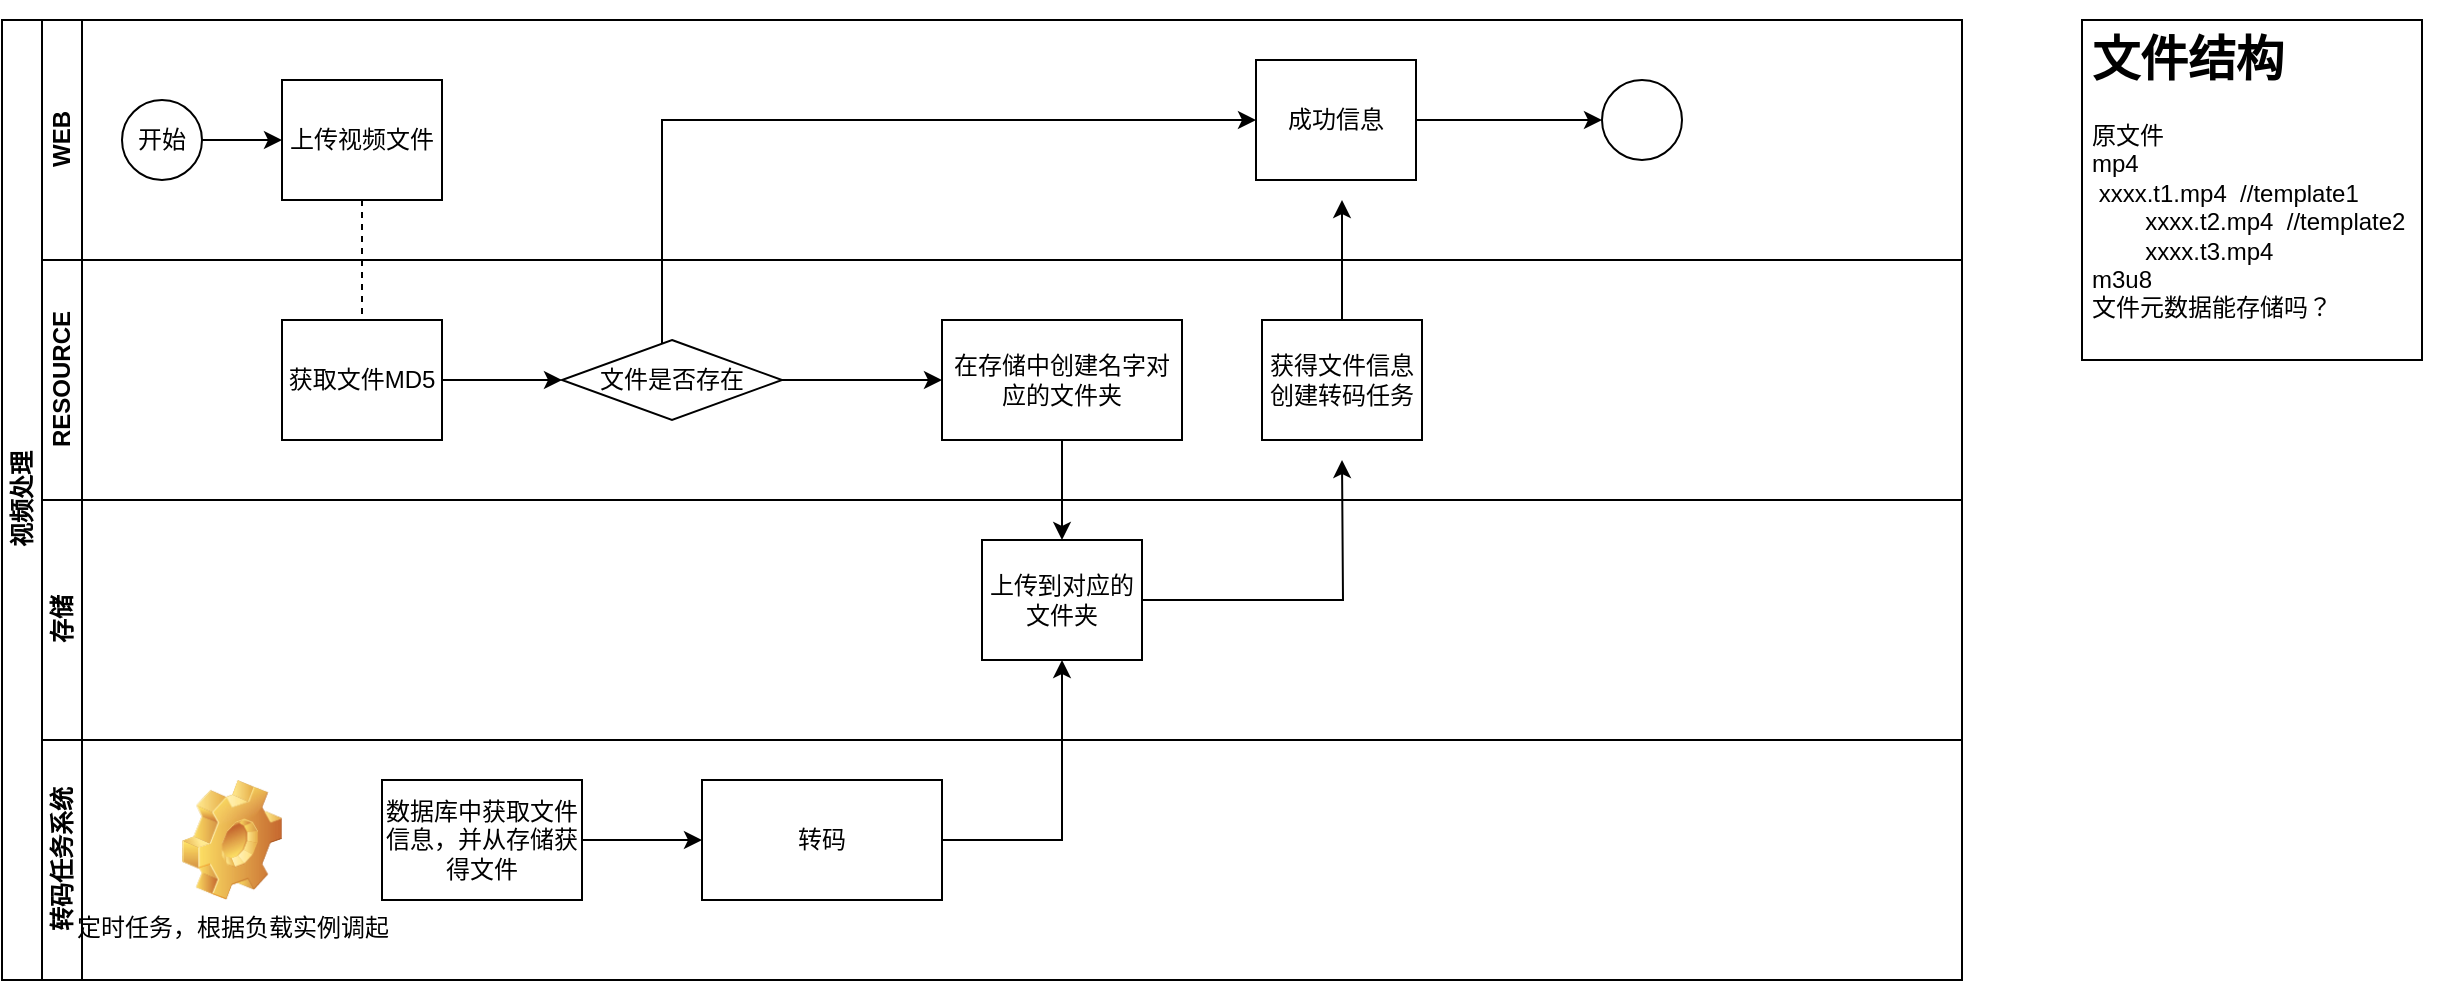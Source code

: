 <mxfile version="21.0.6" type="github">
  <diagram id="prtHgNgQTEPvFCAcTncT" name="Page-1">
    <mxGraphModel dx="1434" dy="796" grid="1" gridSize="10" guides="1" tooltips="1" connect="1" arrows="1" fold="1" page="1" pageScale="1" pageWidth="827" pageHeight="1169" math="0" shadow="0">
      <root>
        <mxCell id="0" />
        <mxCell id="1" parent="0" />
        <mxCell id="dNxyNK7c78bLwvsdeMH5-19" value="视频处理" style="swimlane;html=1;childLayout=stackLayout;resizeParent=1;resizeParentMax=0;horizontal=0;startSize=20;horizontalStack=0;" parent="1" vertex="1">
          <mxGeometry x="120" y="120" width="980" height="480" as="geometry">
            <mxRectangle x="120" y="120" width="40" height="60" as="alternateBounds" />
          </mxGeometry>
        </mxCell>
        <mxCell id="dNxyNK7c78bLwvsdeMH5-27" value="" style="edgeStyle=orthogonalEdgeStyle;rounded=0;orthogonalLoop=1;jettySize=auto;html=1;dashed=1;endArrow=none;endFill=0;" parent="dNxyNK7c78bLwvsdeMH5-19" source="dNxyNK7c78bLwvsdeMH5-24" target="dNxyNK7c78bLwvsdeMH5-26" edge="1">
          <mxGeometry relative="1" as="geometry" />
        </mxCell>
        <mxCell id="dNxyNK7c78bLwvsdeMH5-20" value="WEB" style="swimlane;html=1;startSize=20;horizontal=0;" parent="dNxyNK7c78bLwvsdeMH5-19" vertex="1">
          <mxGeometry x="20" width="960" height="120" as="geometry" />
        </mxCell>
        <mxCell id="dNxyNK7c78bLwvsdeMH5-25" value="" style="edgeStyle=orthogonalEdgeStyle;rounded=0;orthogonalLoop=1;jettySize=auto;html=1;" parent="dNxyNK7c78bLwvsdeMH5-20" source="dNxyNK7c78bLwvsdeMH5-23" target="dNxyNK7c78bLwvsdeMH5-24" edge="1">
          <mxGeometry relative="1" as="geometry" />
        </mxCell>
        <mxCell id="dNxyNK7c78bLwvsdeMH5-23" value="开始" style="ellipse;whiteSpace=wrap;html=1;" parent="dNxyNK7c78bLwvsdeMH5-20" vertex="1">
          <mxGeometry x="40" y="40" width="40" height="40" as="geometry" />
        </mxCell>
        <mxCell id="dNxyNK7c78bLwvsdeMH5-24" value="上传视频文件" style="rounded=0;whiteSpace=wrap;html=1;fontFamily=Helvetica;fontSize=12;fontColor=#000000;align=center;" parent="dNxyNK7c78bLwvsdeMH5-20" vertex="1">
          <mxGeometry x="120" y="30" width="80" height="60" as="geometry" />
        </mxCell>
        <mxCell id="DOJp8TKfMdWSj9f9S-v8-34" style="edgeStyle=orthogonalEdgeStyle;rounded=0;orthogonalLoop=1;jettySize=auto;html=1;exitX=1;exitY=0.5;exitDx=0;exitDy=0;entryX=0;entryY=0.5;entryDx=0;entryDy=0;" parent="dNxyNK7c78bLwvsdeMH5-20" source="dNxyNK7c78bLwvsdeMH5-30" target="dNxyNK7c78bLwvsdeMH5-32" edge="1">
          <mxGeometry relative="1" as="geometry" />
        </mxCell>
        <mxCell id="dNxyNK7c78bLwvsdeMH5-30" value="成功信息" style="rounded=0;whiteSpace=wrap;html=1;fontFamily=Helvetica;fontSize=12;fontColor=#000000;align=center;" parent="dNxyNK7c78bLwvsdeMH5-20" vertex="1">
          <mxGeometry x="607" y="20" width="80" height="60" as="geometry" />
        </mxCell>
        <mxCell id="dNxyNK7c78bLwvsdeMH5-32" value="" style="ellipse;whiteSpace=wrap;html=1;" parent="dNxyNK7c78bLwvsdeMH5-20" vertex="1">
          <mxGeometry x="780" y="30" width="40" height="40" as="geometry" />
        </mxCell>
        <mxCell id="dNxyNK7c78bLwvsdeMH5-21" value="RESOURCE" style="swimlane;html=1;startSize=20;horizontal=0;" parent="dNxyNK7c78bLwvsdeMH5-19" vertex="1">
          <mxGeometry x="20" y="120" width="960" height="120" as="geometry" />
        </mxCell>
        <mxCell id="dNxyNK7c78bLwvsdeMH5-29" value="" style="edgeStyle=orthogonalEdgeStyle;rounded=0;orthogonalLoop=1;jettySize=auto;html=1;endArrow=classic;endFill=1;" parent="dNxyNK7c78bLwvsdeMH5-21" source="dNxyNK7c78bLwvsdeMH5-26" target="dNxyNK7c78bLwvsdeMH5-28" edge="1">
          <mxGeometry relative="1" as="geometry" />
        </mxCell>
        <mxCell id="dNxyNK7c78bLwvsdeMH5-26" value="获取文件MD5" style="rounded=0;whiteSpace=wrap;html=1;fontFamily=Helvetica;fontSize=12;fontColor=#000000;align=center;" parent="dNxyNK7c78bLwvsdeMH5-21" vertex="1">
          <mxGeometry x="120" y="30" width="80" height="60" as="geometry" />
        </mxCell>
        <object label="" 否="" tooltip="否" id="DOJp8TKfMdWSj9f9S-v8-20">
          <mxCell style="edgeStyle=orthogonalEdgeStyle;rounded=0;orthogonalLoop=1;jettySize=auto;html=1;" parent="dNxyNK7c78bLwvsdeMH5-21" source="dNxyNK7c78bLwvsdeMH5-28" target="DOJp8TKfMdWSj9f9S-v8-19" edge="1">
            <mxGeometry relative="1" as="geometry">
              <Array as="points">
                <mxPoint x="390" y="60" />
                <mxPoint x="390" y="60" />
              </Array>
            </mxGeometry>
          </mxCell>
        </object>
        <mxCell id="dNxyNK7c78bLwvsdeMH5-28" value="文件是否存在" style="rhombus;whiteSpace=wrap;html=1;fontFamily=Helvetica;fontSize=12;fontColor=#000000;align=center;" parent="dNxyNK7c78bLwvsdeMH5-21" vertex="1">
          <mxGeometry x="260" y="40" width="110" height="40" as="geometry" />
        </mxCell>
        <mxCell id="DOJp8TKfMdWSj9f9S-v8-19" value="在存储中创建名字对应的文件夹" style="whiteSpace=wrap;html=1;fontColor=#000000;" parent="dNxyNK7c78bLwvsdeMH5-21" vertex="1">
          <mxGeometry x="450" y="30" width="120" height="60" as="geometry" />
        </mxCell>
        <mxCell id="DOJp8TKfMdWSj9f9S-v8-32" style="edgeStyle=orthogonalEdgeStyle;rounded=0;orthogonalLoop=1;jettySize=auto;html=1;" parent="dNxyNK7c78bLwvsdeMH5-21" source="DOJp8TKfMdWSj9f9S-v8-23" edge="1">
          <mxGeometry relative="1" as="geometry">
            <mxPoint x="650" y="-30" as="targetPoint" />
          </mxGeometry>
        </mxCell>
        <mxCell id="DOJp8TKfMdWSj9f9S-v8-23" value="获得文件信息创建转码任务" style="rounded=0;whiteSpace=wrap;html=1;fontFamily=Helvetica;fontSize=12;fontColor=#000000;align=center;" parent="dNxyNK7c78bLwvsdeMH5-21" vertex="1">
          <mxGeometry x="610" y="30" width="80" height="60" as="geometry" />
        </mxCell>
        <mxCell id="DOJp8TKfMdWSj9f9S-v8-27" value="存储" style="swimlane;html=1;startSize=20;horizontal=0;" parent="dNxyNK7c78bLwvsdeMH5-19" vertex="1">
          <mxGeometry x="20" y="240" width="960" height="120" as="geometry" />
        </mxCell>
        <mxCell id="DOJp8TKfMdWSj9f9S-v8-28" style="edgeStyle=orthogonalEdgeStyle;rounded=0;orthogonalLoop=1;jettySize=auto;html=1;" parent="DOJp8TKfMdWSj9f9S-v8-27" source="DOJp8TKfMdWSj9f9S-v8-29" edge="1">
          <mxGeometry relative="1" as="geometry">
            <mxPoint x="650" y="-20" as="targetPoint" />
          </mxGeometry>
        </mxCell>
        <mxCell id="DOJp8TKfMdWSj9f9S-v8-29" value="上传到对应的文件夹" style="rounded=0;whiteSpace=wrap;html=1;fontFamily=Helvetica;fontSize=12;fontColor=#000000;align=center;" parent="DOJp8TKfMdWSj9f9S-v8-27" vertex="1">
          <mxGeometry x="470" y="20" width="80" height="60" as="geometry" />
        </mxCell>
        <mxCell id="DOJp8TKfMdWSj9f9S-v8-5" value="转码任务系统" style="swimlane;html=1;startSize=20;horizontal=0;" parent="dNxyNK7c78bLwvsdeMH5-19" vertex="1">
          <mxGeometry x="20" y="360" width="960" height="120" as="geometry" />
        </mxCell>
        <mxCell id="DOJp8TKfMdWSj9f9S-v8-37" value="" style="edgeStyle=orthogonalEdgeStyle;rounded=0;orthogonalLoop=1;jettySize=auto;html=1;" parent="DOJp8TKfMdWSj9f9S-v8-5" source="DOJp8TKfMdWSj9f9S-v8-7" target="DOJp8TKfMdWSj9f9S-v8-36" edge="1">
          <mxGeometry relative="1" as="geometry" />
        </mxCell>
        <mxCell id="DOJp8TKfMdWSj9f9S-v8-7" value="数据库中获取文件信息，并从存储获得文件" style="rounded=0;whiteSpace=wrap;html=1;fontFamily=Helvetica;fontSize=12;fontColor=#000000;align=center;" parent="DOJp8TKfMdWSj9f9S-v8-5" vertex="1">
          <mxGeometry x="170" y="20" width="100" height="60" as="geometry" />
        </mxCell>
        <mxCell id="DOJp8TKfMdWSj9f9S-v8-35" value="定时任务，根据负载实例调起" style="shape=image;html=1;verticalLabelPosition=bottom;verticalAlign=top;imageAspect=0;image=img/clipart/Gear_128x128.png" parent="DOJp8TKfMdWSj9f9S-v8-5" vertex="1">
          <mxGeometry x="70" y="20" width="50" height="60" as="geometry" />
        </mxCell>
        <mxCell id="DOJp8TKfMdWSj9f9S-v8-36" value="转码" style="whiteSpace=wrap;html=1;fontColor=#000000;rounded=0;" parent="DOJp8TKfMdWSj9f9S-v8-5" vertex="1">
          <mxGeometry x="330" y="20" width="120" height="60" as="geometry" />
        </mxCell>
        <mxCell id="DOJp8TKfMdWSj9f9S-v8-30" style="edgeStyle=orthogonalEdgeStyle;rounded=0;orthogonalLoop=1;jettySize=auto;html=1;" parent="dNxyNK7c78bLwvsdeMH5-19" source="DOJp8TKfMdWSj9f9S-v8-19" target="DOJp8TKfMdWSj9f9S-v8-29" edge="1">
          <mxGeometry relative="1" as="geometry" />
        </mxCell>
        <mxCell id="DOJp8TKfMdWSj9f9S-v8-33" style="edgeStyle=orthogonalEdgeStyle;rounded=0;orthogonalLoop=1;jettySize=auto;html=1;entryX=0;entryY=0.5;entryDx=0;entryDy=0;" parent="dNxyNK7c78bLwvsdeMH5-19" source="dNxyNK7c78bLwvsdeMH5-28" target="dNxyNK7c78bLwvsdeMH5-30" edge="1">
          <mxGeometry relative="1" as="geometry">
            <Array as="points">
              <mxPoint x="330" y="50" />
            </Array>
          </mxGeometry>
        </mxCell>
        <mxCell id="DOJp8TKfMdWSj9f9S-v8-38" style="edgeStyle=orthogonalEdgeStyle;rounded=0;orthogonalLoop=1;jettySize=auto;html=1;" parent="dNxyNK7c78bLwvsdeMH5-19" source="DOJp8TKfMdWSj9f9S-v8-36" target="DOJp8TKfMdWSj9f9S-v8-29" edge="1">
          <mxGeometry relative="1" as="geometry" />
        </mxCell>
        <mxCell id="5Po9KjaSTDzuThY7a4_x-5" value="" style="whiteSpace=wrap;html=1;aspect=fixed;" vertex="1" parent="1">
          <mxGeometry x="1160" y="120" width="170" height="170" as="geometry" />
        </mxCell>
        <mxCell id="5Po9KjaSTDzuThY7a4_x-6" value="&lt;h1&gt;文件结构&lt;br&gt;&lt;/h1&gt;&lt;div&gt;原文件&lt;/div&gt;&lt;div&gt;mp4&lt;/div&gt;&lt;div&gt;&lt;span style=&quot;white-space: pre;&quot;&gt;	&lt;/span&gt;xxxx.t1.mp4&amp;nbsp; //template1&lt;br&gt;&lt;/div&gt;&lt;div&gt;&amp;nbsp; &amp;nbsp; &amp;nbsp; &amp;nbsp; xxxx.t2.mp4&amp;nbsp; //template2&lt;/div&gt;&lt;div&gt;&amp;nbsp; &amp;nbsp; &amp;nbsp; &amp;nbsp; xxxx.t3.mp4&lt;/div&gt;&lt;div&gt;m3u8&lt;/div&gt;&lt;div&gt;文件元数据能存储吗？&lt;/div&gt;&lt;div&gt;&lt;br&gt;&lt;/div&gt;&lt;div&gt;&lt;br&gt;&lt;/div&gt;" style="text;html=1;strokeColor=none;fillColor=none;spacing=5;spacingTop=-20;whiteSpace=wrap;overflow=hidden;rounded=0;" vertex="1" parent="1">
          <mxGeometry x="1160" y="120" width="190" height="160" as="geometry" />
        </mxCell>
      </root>
    </mxGraphModel>
  </diagram>
</mxfile>
